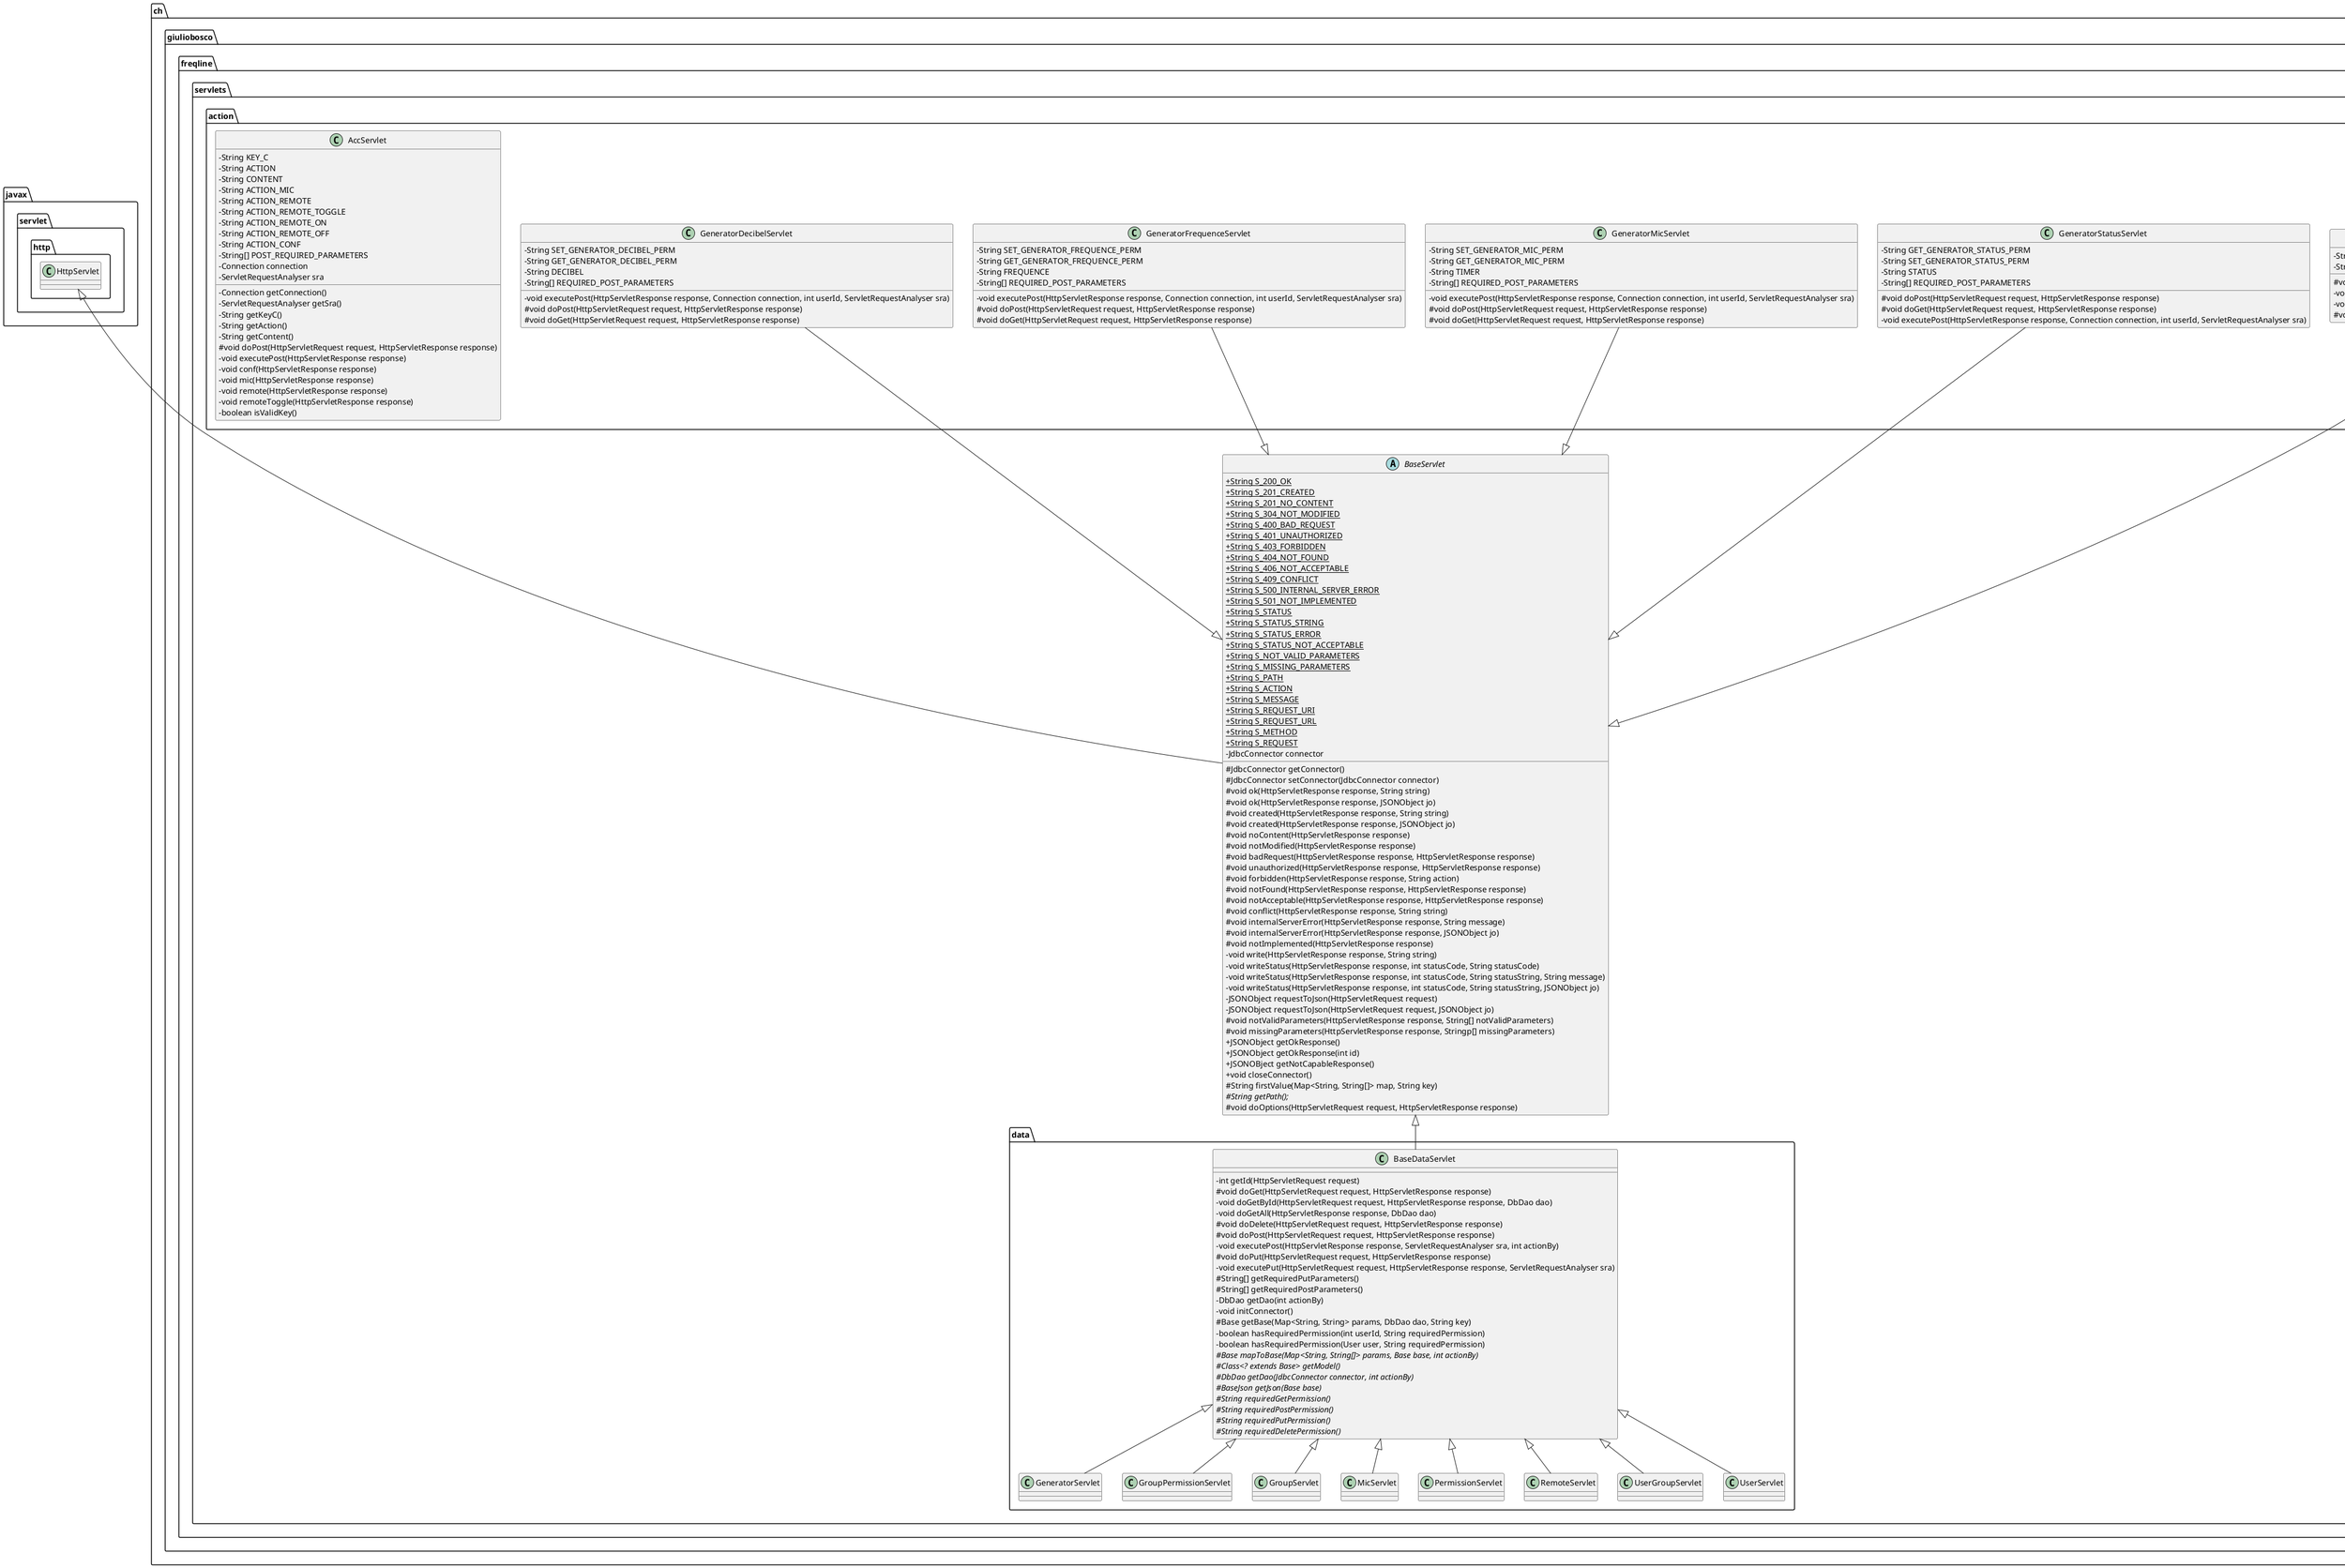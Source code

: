 @startuml
skinparam classAttributeIconSize 0

package javax.servlet.http {
    class HttpServlet {

    }
}

package ch.giuliobosco.freqline.servlets {
    abstract BaseServlet {
        + {static} String S_200_OK
        + {static} String S_201_CREATED
        + {static} String S_201_NO_CONTENT
        + {static} String S_304_NOT_MODIFIED
        + {static} String S_400_BAD_REQUEST
        + {static} String S_401_UNAUTHORIZED
        + {static} String S_403_FORBIDDEN
        + {static} String S_404_NOT_FOUND
        + {static} String S_406_NOT_ACCEPTABLE
        + {static} String S_409_CONFLICT
        + {static} String S_500_INTERNAL_SERVER_ERROR
        + {static} String S_501_NOT_IMPLEMENTED
        + {static} String S_STATUS
        + {static} String S_STATUS_STRING
        + {static} String S_STATUS_ERROR
        + {static} String S_STATUS_NOT_ACCEPTABLE
        + {static} String S_NOT_VALID_PARAMETERS
        + {static} String S_MISSING_PARAMETERS
        + {static} String S_PATH
        + {static} String S_ACTION
        + {static} String S_MESSAGE
        + {static} String S_REQUEST_URI
        + {static} String S_REQUEST_URL
        + {static} String S_METHOD
        + {static} String S_REQUEST
        - JdbcConnector connector
        # JdbcConnector getConnector()
        # JdbcConnector setConnector(JdbcConnector connector)
        # void ok(HttpServletResponse response, String string)
        # void ok(HttpServletResponse response, JSONObject jo)
        # void created(HttpServletResponse response, String string)
        # void created(HttpServletResponse response, JSONObject jo)
        # void noContent(HttpServletResponse response)
        # void notModified(HttpServletResponse response)
        # void badRequest(HttpServletResponse response, HttpServletResponse response)
        # void unauthorized(HttpServletResponse response, HttpServletResponse response)
        # void forbidden(HttpServletResponse response, String action)
        # void notFound(HttpServletResponse response, HttpServletResponse response)
        # void notAcceptable(HttpServletResponse response, HttpServletResponse response)
        # void conflict(HttpServletResponse response, String string)
        # void internalServerError(HttpServletResponse response, String message)
        # void internalServerError(HttpServletResponse response, JSONObject jo)
        # void notImplemented(HttpServletResponse response)
        - void write(HttpServletResponse response, String string)
        - void writeStatus(HttpServletResponse response, int statusCode, String statusCode)
        - void writeStatus(HttpServletResponse response, int statusCode, String statusString, String message)
        - void writeStatus(HttpServletResponse response, int statusCode, String statusString, JSONObject jo)
        - JSONObject requestToJson(HttpServletRequest request)
        - JSONObject requestToJson(HttpServletRequest request, JSONObject jo)
        # void notValidParameters(HttpServletResponse response, String[] notValidParameters)
        # void missingParameters(HttpServletResponse response, Stringp[] missingParameters)
        + JSONObject getOkResponse()
        + JSONObject getOkResponse(int id)
        + JSONOBject getNotCapableResponse()
        + void closeConnector()
        # String firstValue(Map<String, String[]> map, String key)
        # {abstract} String getPath();
        # void doOptions(HttpServletRequest request, HttpServletResponse response)
    }
    HttpServlet <|-- BaseServlet

    package data {
        class BaseDataServlet {
            - int getId(HttpServletRequest request)
            # void doGet(HttpServletRequest request, HttpServletResponse response)
            - void doGetById(HttpServletRequest request, HttpServletResponse response, DbDao dao)
            - void doGetAll(HttpServletResponse response, DbDao dao)
            # void doDelete(HttpServletRequest request, HttpServletResponse response)
            # void doPost(HttpServletRequest request, HttpServletResponse response)
            - void executePost(HttpServletResponse response, ServletRequestAnalyser sra, int actionBy)
            # void doPut(HttpServletRequest request, HttpServletResponse response)
            - void executePut(HttpServletRequest request, HttpServletResponse response, ServletRequestAnalyser sra)
            # String[] getRequiredPutParameters()
            # String[] getRequiredPostParameters()
            - DbDao getDao(int actionBy)
            - void initConnector()
            # Base getBase(Map<String, String> params, DbDao dao, String key)
            - boolean hasRequiredPermission(int userId, String requiredPermission)
            - boolean hasRequiredPermission(User user, String requiredPermission)
            # {abstract} Base mapToBase(Map<String, String[]> params, Base base, int actionBy)
            # {abstract} Class<? extends Base> getModel()
            # {abstract} DbDao getDao(JdbcConnector connector, int actionBy)
            # {abstract} BaseJson getJson(Base base)
            # {abstract} String requiredGetPermission()
            # {abstract} String requiredPostPermission()
            # {abstract} String requiredPutPermission()
            # {abstract} String requiredDeletePermission()
        }
        BaseServlet <|-- BaseDataServlet

        class GeneratorServlet {

        }
        BaseDataServlet <|-- GeneratorServlet

        class GroupPermissionServlet {

        }
        BaseDataServlet <|-- GroupPermissionServlet

        class GroupServlet {

        }
        BaseDataServlet <|-- GroupServlet

        class MicServlet {

        }
        BaseDataServlet <|-- MicServlet

        class PermissionServlet {

        }
        BaseDataServlet <|-- PermissionServlet

        class RemoteServlet {

        }
        BaseDataServlet <|-- RemoteServlet

        class UserGroupServlet {

        }
        BaseDataServlet <|-- UserGroupServlet

        class UserServlet {

        }
        BaseDataServlet <|-- UserServlet
    }

    package action {
        class LoginServlet {
            - String LOGGED_IN 
            - String WRONG_USERNAME_PASSWORD
            # void doPost(HttpServletRequest request, HttpServletResponse response)
            - void checkOldSession(HttpServletRequest request)
            - void executePost(HttpServletRequest request, HttpServletResponse response, ServletRequestAnalyser sra)
            # void doGet(HttpServletRequest request, HttpServletResponse response)
        }
        LoginServlet --|> BaseServlet

        class GeneratorStatusServlet {
            - String GET_GENERATOR_STATUS_PERM
            - String SET_GENERATOR_STATUS_PERM
            - String STATUS
            - String[] REQUIRED_POST_PARAMETERS
            # void doPost(HttpServletRequest request, HttpServletResponse response)
            # void doGet(HttpServletRequest request, HttpServletResponse response)
            - void executePost(HttpServletResponse response, Connection connection, int userId, ServletRequestAnalyser sra)
        }
        GeneratorStatusServlet --|> BaseServlet

        class GeneratorMicServlet {
            - String SET_GENERATOR_MIC_PERM
            - String GET_GENERATOR_MIC_PERM
            - String TIMER
            - String[] REQUIRED_POST_PARAMETERS
            - void executePost(HttpServletResponse response, Connection connection, int userId, ServletRequestAnalyser sra)
            # void doPost(HttpServletRequest request, HttpServletResponse response)
            # void doGet(HttpServletRequest request, HttpServletResponse response)
        }
        GeneratorMicServlet --|> BaseServlet

        class GeneratorFrequenceServlet {
            - String SET_GENERATOR_FREQUENCE_PERM
            - String GET_GENERATOR_FREQUENCE_PERM
            - String FREQUENCE
            - String[] REQUIRED_POST_PARAMETERS
            - void executePost(HttpServletResponse response, Connection connection, int userId, ServletRequestAnalyser sra)
            # void doPost(HttpServletRequest request, HttpServletResponse response)
            # void doGet(HttpServletRequest request, HttpServletResponse response)
        }
        GeneratorFrequenceServlet --|> BaseServlet

        class GeneratorDecibelServlet {
            - String SET_GENERATOR_DECIBEL_PERM
            - String GET_GENERATOR_DECIBEL_PERM
            - String DECIBEL
            - String[] REQUIRED_POST_PARAMETERS
            - void executePost(HttpServletResponse response, Connection connection, int userId, ServletRequestAnalyser sra)
            # void doPost(HttpServletRequest request, HttpServletResponse response)
            # void doGet(HttpServletRequest request, HttpServletResponse response)
        }
        GeneratorDecibelServlet --|> BaseServlet

        class AccServlet {
            - String KEY_C
            - String ACTION
            - String CONTENT
            - String ACTION_MIC
            - String ACTION_REMOTE
            - String ACTION_REMOTE_TOGGLE
            - String ACTION_REMOTE_ON
            - String ACTION_REMOTE_OFF
            - String ACTION_CONF
            - String[] POST_REQUIRED_PARAMETERS
            - Connection connection
            - ServletRequestAnalyser sra
            - Connection getConnection()
            - ServletRequestAnalyser getSra()
            - String getKeyC()
            - String getAction()
            - String getContent()
            # void doPost(HttpServletRequest request, HttpServletResponse response)
            - void executePost(HttpServletResponse response)
            - void conf(HttpServletResponse response)
            - void mic(HttpServletResponse response)
            - void remote(HttpServletResponse response)
            - void remoteToggle(HttpServletResponse response)
            - boolean isValidKey()
        }
    }
}

@enduml